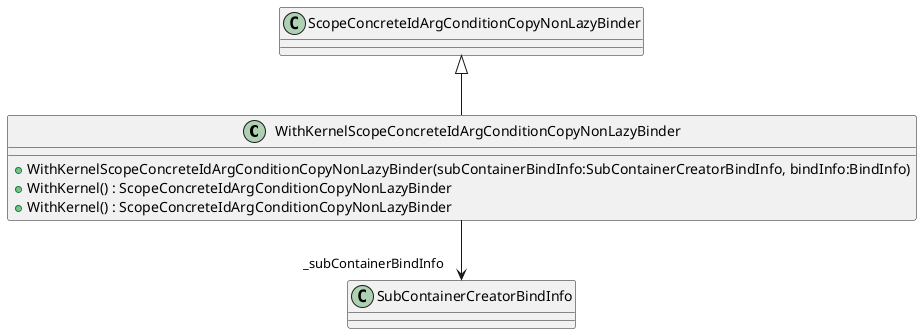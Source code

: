 @startuml
class WithKernelScopeConcreteIdArgConditionCopyNonLazyBinder {
    + WithKernelScopeConcreteIdArgConditionCopyNonLazyBinder(subContainerBindInfo:SubContainerCreatorBindInfo, bindInfo:BindInfo)
    + WithKernel() : ScopeConcreteIdArgConditionCopyNonLazyBinder
    + WithKernel() : ScopeConcreteIdArgConditionCopyNonLazyBinder
}
ScopeConcreteIdArgConditionCopyNonLazyBinder <|-- WithKernelScopeConcreteIdArgConditionCopyNonLazyBinder
WithKernelScopeConcreteIdArgConditionCopyNonLazyBinder --> "_subContainerBindInfo" SubContainerCreatorBindInfo
@enduml
